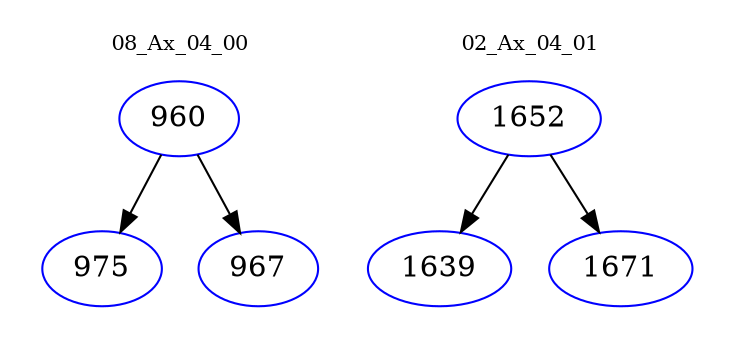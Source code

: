 digraph{
subgraph cluster_0 {
color = white
label = "08_Ax_04_00";
fontsize=10;
T0_960 [label="960", color="blue"]
T0_960 -> T0_975 [color="black"]
T0_975 [label="975", color="blue"]
T0_960 -> T0_967 [color="black"]
T0_967 [label="967", color="blue"]
}
subgraph cluster_1 {
color = white
label = "02_Ax_04_01";
fontsize=10;
T1_1652 [label="1652", color="blue"]
T1_1652 -> T1_1639 [color="black"]
T1_1639 [label="1639", color="blue"]
T1_1652 -> T1_1671 [color="black"]
T1_1671 [label="1671", color="blue"]
}
}
